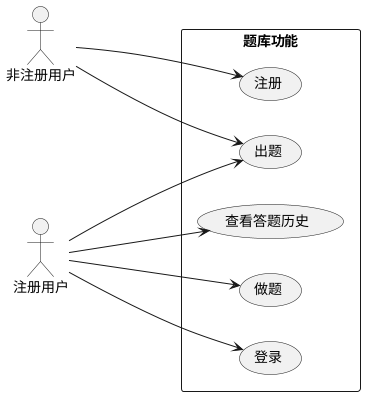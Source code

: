 @startuml QA

left to right direction

actor 非注册用户
actor 注册用户
' actor 管理员

rectangle 题库功能 {
    非注册用户 ---> (出题)
    非注册用户 ---> (注册)
    注册用户 ---> (出题)
    注册用户 ---> (登录)
    注册用户 ---> (查看答题历史)
    注册用户 ---> (做题)
}

@enduml